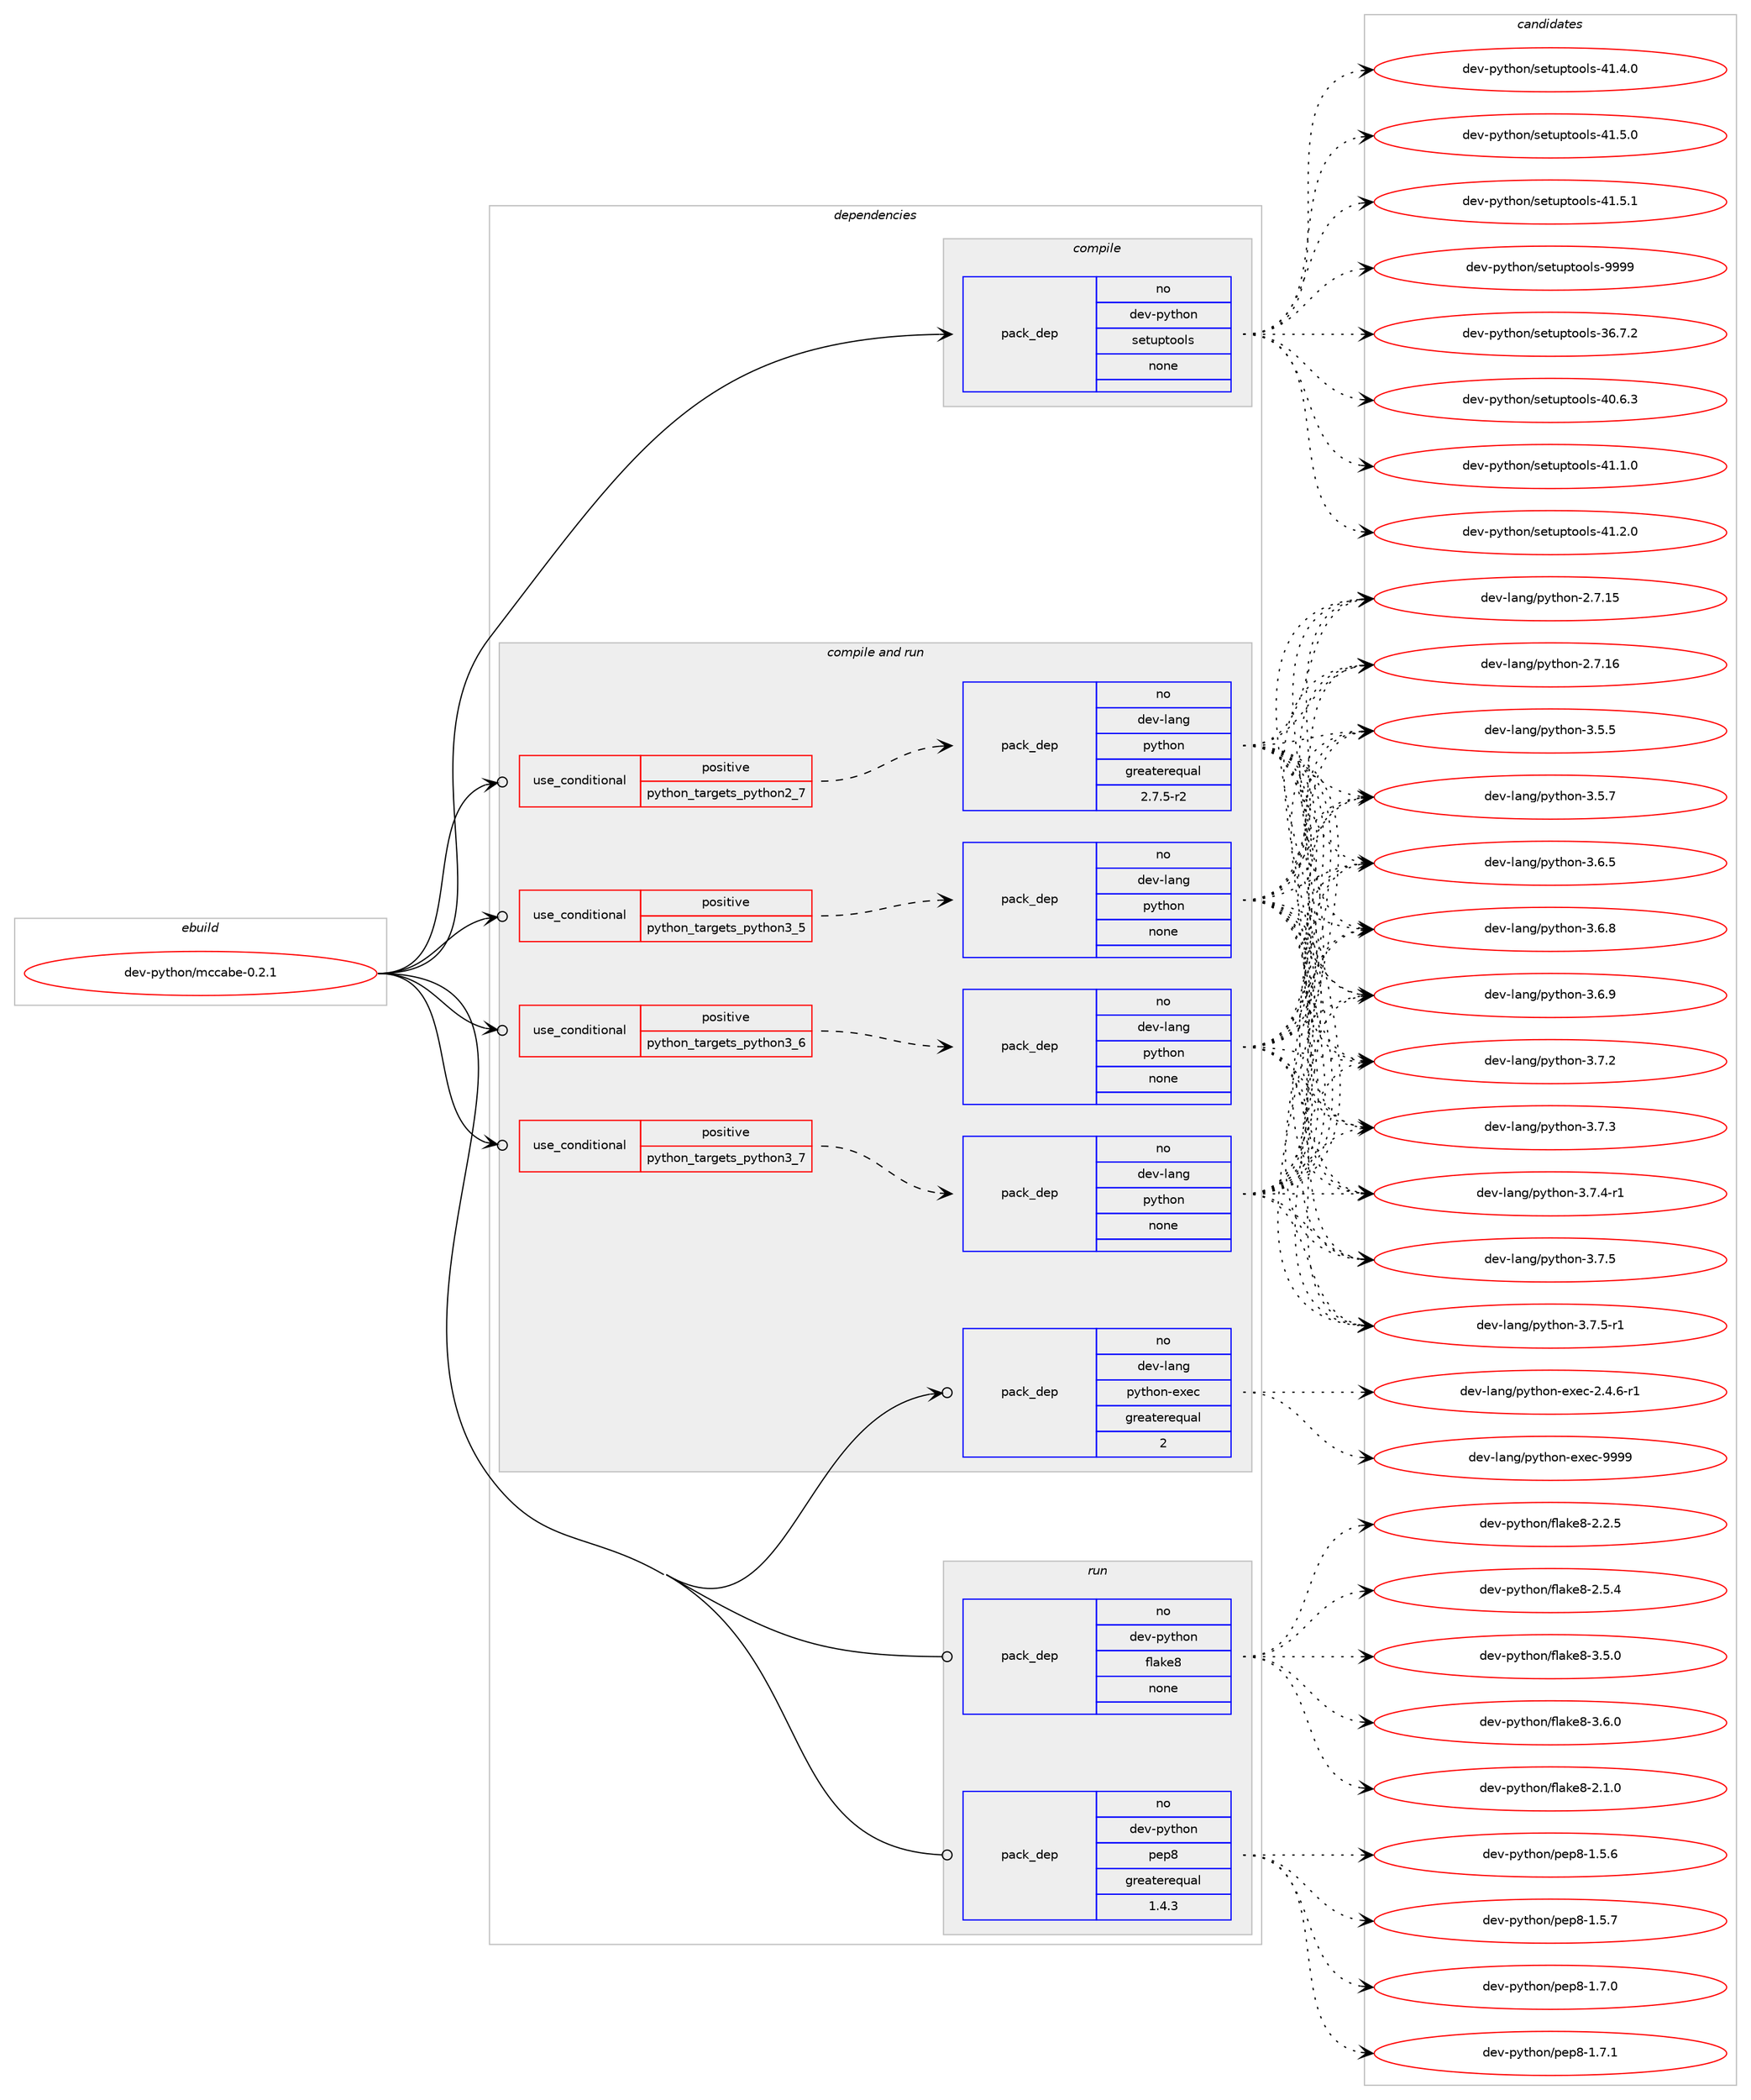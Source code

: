 digraph prolog {

# *************
# Graph options
# *************

newrank=true;
concentrate=true;
compound=true;
graph [rankdir=LR,fontname=Helvetica,fontsize=10,ranksep=1.5];#, ranksep=2.5, nodesep=0.2];
edge  [arrowhead=vee];
node  [fontname=Helvetica,fontsize=10];

# **********
# The ebuild
# **********

subgraph cluster_leftcol {
color=gray;
rank=same;
label=<<i>ebuild</i>>;
id [label="dev-python/mccabe-0.2.1", color=red, width=4, href="../dev-python/mccabe-0.2.1.svg"];
}

# ****************
# The dependencies
# ****************

subgraph cluster_midcol {
color=gray;
label=<<i>dependencies</i>>;
subgraph cluster_compile {
fillcolor="#eeeeee";
style=filled;
label=<<i>compile</i>>;
subgraph pack460115 {
dependency614350 [label=<<TABLE BORDER="0" CELLBORDER="1" CELLSPACING="0" CELLPADDING="4" WIDTH="220"><TR><TD ROWSPAN="6" CELLPADDING="30">pack_dep</TD></TR><TR><TD WIDTH="110">no</TD></TR><TR><TD>dev-python</TD></TR><TR><TD>setuptools</TD></TR><TR><TD>none</TD></TR><TR><TD></TD></TR></TABLE>>, shape=none, color=blue];
}
id:e -> dependency614350:w [weight=20,style="solid",arrowhead="vee"];
}
subgraph cluster_compileandrun {
fillcolor="#eeeeee";
style=filled;
label=<<i>compile and run</i>>;
subgraph cond142430 {
dependency614351 [label=<<TABLE BORDER="0" CELLBORDER="1" CELLSPACING="0" CELLPADDING="4"><TR><TD ROWSPAN="3" CELLPADDING="10">use_conditional</TD></TR><TR><TD>positive</TD></TR><TR><TD>python_targets_python2_7</TD></TR></TABLE>>, shape=none, color=red];
subgraph pack460116 {
dependency614352 [label=<<TABLE BORDER="0" CELLBORDER="1" CELLSPACING="0" CELLPADDING="4" WIDTH="220"><TR><TD ROWSPAN="6" CELLPADDING="30">pack_dep</TD></TR><TR><TD WIDTH="110">no</TD></TR><TR><TD>dev-lang</TD></TR><TR><TD>python</TD></TR><TR><TD>greaterequal</TD></TR><TR><TD>2.7.5-r2</TD></TR></TABLE>>, shape=none, color=blue];
}
dependency614351:e -> dependency614352:w [weight=20,style="dashed",arrowhead="vee"];
}
id:e -> dependency614351:w [weight=20,style="solid",arrowhead="odotvee"];
subgraph cond142431 {
dependency614353 [label=<<TABLE BORDER="0" CELLBORDER="1" CELLSPACING="0" CELLPADDING="4"><TR><TD ROWSPAN="3" CELLPADDING="10">use_conditional</TD></TR><TR><TD>positive</TD></TR><TR><TD>python_targets_python3_5</TD></TR></TABLE>>, shape=none, color=red];
subgraph pack460117 {
dependency614354 [label=<<TABLE BORDER="0" CELLBORDER="1" CELLSPACING="0" CELLPADDING="4" WIDTH="220"><TR><TD ROWSPAN="6" CELLPADDING="30">pack_dep</TD></TR><TR><TD WIDTH="110">no</TD></TR><TR><TD>dev-lang</TD></TR><TR><TD>python</TD></TR><TR><TD>none</TD></TR><TR><TD></TD></TR></TABLE>>, shape=none, color=blue];
}
dependency614353:e -> dependency614354:w [weight=20,style="dashed",arrowhead="vee"];
}
id:e -> dependency614353:w [weight=20,style="solid",arrowhead="odotvee"];
subgraph cond142432 {
dependency614355 [label=<<TABLE BORDER="0" CELLBORDER="1" CELLSPACING="0" CELLPADDING="4"><TR><TD ROWSPAN="3" CELLPADDING="10">use_conditional</TD></TR><TR><TD>positive</TD></TR><TR><TD>python_targets_python3_6</TD></TR></TABLE>>, shape=none, color=red];
subgraph pack460118 {
dependency614356 [label=<<TABLE BORDER="0" CELLBORDER="1" CELLSPACING="0" CELLPADDING="4" WIDTH="220"><TR><TD ROWSPAN="6" CELLPADDING="30">pack_dep</TD></TR><TR><TD WIDTH="110">no</TD></TR><TR><TD>dev-lang</TD></TR><TR><TD>python</TD></TR><TR><TD>none</TD></TR><TR><TD></TD></TR></TABLE>>, shape=none, color=blue];
}
dependency614355:e -> dependency614356:w [weight=20,style="dashed",arrowhead="vee"];
}
id:e -> dependency614355:w [weight=20,style="solid",arrowhead="odotvee"];
subgraph cond142433 {
dependency614357 [label=<<TABLE BORDER="0" CELLBORDER="1" CELLSPACING="0" CELLPADDING="4"><TR><TD ROWSPAN="3" CELLPADDING="10">use_conditional</TD></TR><TR><TD>positive</TD></TR><TR><TD>python_targets_python3_7</TD></TR></TABLE>>, shape=none, color=red];
subgraph pack460119 {
dependency614358 [label=<<TABLE BORDER="0" CELLBORDER="1" CELLSPACING="0" CELLPADDING="4" WIDTH="220"><TR><TD ROWSPAN="6" CELLPADDING="30">pack_dep</TD></TR><TR><TD WIDTH="110">no</TD></TR><TR><TD>dev-lang</TD></TR><TR><TD>python</TD></TR><TR><TD>none</TD></TR><TR><TD></TD></TR></TABLE>>, shape=none, color=blue];
}
dependency614357:e -> dependency614358:w [weight=20,style="dashed",arrowhead="vee"];
}
id:e -> dependency614357:w [weight=20,style="solid",arrowhead="odotvee"];
subgraph pack460120 {
dependency614359 [label=<<TABLE BORDER="0" CELLBORDER="1" CELLSPACING="0" CELLPADDING="4" WIDTH="220"><TR><TD ROWSPAN="6" CELLPADDING="30">pack_dep</TD></TR><TR><TD WIDTH="110">no</TD></TR><TR><TD>dev-lang</TD></TR><TR><TD>python-exec</TD></TR><TR><TD>greaterequal</TD></TR><TR><TD>2</TD></TR></TABLE>>, shape=none, color=blue];
}
id:e -> dependency614359:w [weight=20,style="solid",arrowhead="odotvee"];
}
subgraph cluster_run {
fillcolor="#eeeeee";
style=filled;
label=<<i>run</i>>;
subgraph pack460121 {
dependency614360 [label=<<TABLE BORDER="0" CELLBORDER="1" CELLSPACING="0" CELLPADDING="4" WIDTH="220"><TR><TD ROWSPAN="6" CELLPADDING="30">pack_dep</TD></TR><TR><TD WIDTH="110">no</TD></TR><TR><TD>dev-python</TD></TR><TR><TD>flake8</TD></TR><TR><TD>none</TD></TR><TR><TD></TD></TR></TABLE>>, shape=none, color=blue];
}
id:e -> dependency614360:w [weight=20,style="solid",arrowhead="odot"];
subgraph pack460122 {
dependency614361 [label=<<TABLE BORDER="0" CELLBORDER="1" CELLSPACING="0" CELLPADDING="4" WIDTH="220"><TR><TD ROWSPAN="6" CELLPADDING="30">pack_dep</TD></TR><TR><TD WIDTH="110">no</TD></TR><TR><TD>dev-python</TD></TR><TR><TD>pep8</TD></TR><TR><TD>greaterequal</TD></TR><TR><TD>1.4.3</TD></TR></TABLE>>, shape=none, color=blue];
}
id:e -> dependency614361:w [weight=20,style="solid",arrowhead="odot"];
}
}

# **************
# The candidates
# **************

subgraph cluster_choices {
rank=same;
color=gray;
label=<<i>candidates</i>>;

subgraph choice460115 {
color=black;
nodesep=1;
choice100101118451121211161041111104711510111611711211611111110811545515446554650 [label="dev-python/setuptools-36.7.2", color=red, width=4,href="../dev-python/setuptools-36.7.2.svg"];
choice100101118451121211161041111104711510111611711211611111110811545524846544651 [label="dev-python/setuptools-40.6.3", color=red, width=4,href="../dev-python/setuptools-40.6.3.svg"];
choice100101118451121211161041111104711510111611711211611111110811545524946494648 [label="dev-python/setuptools-41.1.0", color=red, width=4,href="../dev-python/setuptools-41.1.0.svg"];
choice100101118451121211161041111104711510111611711211611111110811545524946504648 [label="dev-python/setuptools-41.2.0", color=red, width=4,href="../dev-python/setuptools-41.2.0.svg"];
choice100101118451121211161041111104711510111611711211611111110811545524946524648 [label="dev-python/setuptools-41.4.0", color=red, width=4,href="../dev-python/setuptools-41.4.0.svg"];
choice100101118451121211161041111104711510111611711211611111110811545524946534648 [label="dev-python/setuptools-41.5.0", color=red, width=4,href="../dev-python/setuptools-41.5.0.svg"];
choice100101118451121211161041111104711510111611711211611111110811545524946534649 [label="dev-python/setuptools-41.5.1", color=red, width=4,href="../dev-python/setuptools-41.5.1.svg"];
choice10010111845112121116104111110471151011161171121161111111081154557575757 [label="dev-python/setuptools-9999", color=red, width=4,href="../dev-python/setuptools-9999.svg"];
dependency614350:e -> choice100101118451121211161041111104711510111611711211611111110811545515446554650:w [style=dotted,weight="100"];
dependency614350:e -> choice100101118451121211161041111104711510111611711211611111110811545524846544651:w [style=dotted,weight="100"];
dependency614350:e -> choice100101118451121211161041111104711510111611711211611111110811545524946494648:w [style=dotted,weight="100"];
dependency614350:e -> choice100101118451121211161041111104711510111611711211611111110811545524946504648:w [style=dotted,weight="100"];
dependency614350:e -> choice100101118451121211161041111104711510111611711211611111110811545524946524648:w [style=dotted,weight="100"];
dependency614350:e -> choice100101118451121211161041111104711510111611711211611111110811545524946534648:w [style=dotted,weight="100"];
dependency614350:e -> choice100101118451121211161041111104711510111611711211611111110811545524946534649:w [style=dotted,weight="100"];
dependency614350:e -> choice10010111845112121116104111110471151011161171121161111111081154557575757:w [style=dotted,weight="100"];
}
subgraph choice460116 {
color=black;
nodesep=1;
choice10010111845108971101034711212111610411111045504655464953 [label="dev-lang/python-2.7.15", color=red, width=4,href="../dev-lang/python-2.7.15.svg"];
choice10010111845108971101034711212111610411111045504655464954 [label="dev-lang/python-2.7.16", color=red, width=4,href="../dev-lang/python-2.7.16.svg"];
choice100101118451089711010347112121116104111110455146534653 [label="dev-lang/python-3.5.5", color=red, width=4,href="../dev-lang/python-3.5.5.svg"];
choice100101118451089711010347112121116104111110455146534655 [label="dev-lang/python-3.5.7", color=red, width=4,href="../dev-lang/python-3.5.7.svg"];
choice100101118451089711010347112121116104111110455146544653 [label="dev-lang/python-3.6.5", color=red, width=4,href="../dev-lang/python-3.6.5.svg"];
choice100101118451089711010347112121116104111110455146544656 [label="dev-lang/python-3.6.8", color=red, width=4,href="../dev-lang/python-3.6.8.svg"];
choice100101118451089711010347112121116104111110455146544657 [label="dev-lang/python-3.6.9", color=red, width=4,href="../dev-lang/python-3.6.9.svg"];
choice100101118451089711010347112121116104111110455146554650 [label="dev-lang/python-3.7.2", color=red, width=4,href="../dev-lang/python-3.7.2.svg"];
choice100101118451089711010347112121116104111110455146554651 [label="dev-lang/python-3.7.3", color=red, width=4,href="../dev-lang/python-3.7.3.svg"];
choice1001011184510897110103471121211161041111104551465546524511449 [label="dev-lang/python-3.7.4-r1", color=red, width=4,href="../dev-lang/python-3.7.4-r1.svg"];
choice100101118451089711010347112121116104111110455146554653 [label="dev-lang/python-3.7.5", color=red, width=4,href="../dev-lang/python-3.7.5.svg"];
choice1001011184510897110103471121211161041111104551465546534511449 [label="dev-lang/python-3.7.5-r1", color=red, width=4,href="../dev-lang/python-3.7.5-r1.svg"];
dependency614352:e -> choice10010111845108971101034711212111610411111045504655464953:w [style=dotted,weight="100"];
dependency614352:e -> choice10010111845108971101034711212111610411111045504655464954:w [style=dotted,weight="100"];
dependency614352:e -> choice100101118451089711010347112121116104111110455146534653:w [style=dotted,weight="100"];
dependency614352:e -> choice100101118451089711010347112121116104111110455146534655:w [style=dotted,weight="100"];
dependency614352:e -> choice100101118451089711010347112121116104111110455146544653:w [style=dotted,weight="100"];
dependency614352:e -> choice100101118451089711010347112121116104111110455146544656:w [style=dotted,weight="100"];
dependency614352:e -> choice100101118451089711010347112121116104111110455146544657:w [style=dotted,weight="100"];
dependency614352:e -> choice100101118451089711010347112121116104111110455146554650:w [style=dotted,weight="100"];
dependency614352:e -> choice100101118451089711010347112121116104111110455146554651:w [style=dotted,weight="100"];
dependency614352:e -> choice1001011184510897110103471121211161041111104551465546524511449:w [style=dotted,weight="100"];
dependency614352:e -> choice100101118451089711010347112121116104111110455146554653:w [style=dotted,weight="100"];
dependency614352:e -> choice1001011184510897110103471121211161041111104551465546534511449:w [style=dotted,weight="100"];
}
subgraph choice460117 {
color=black;
nodesep=1;
choice10010111845108971101034711212111610411111045504655464953 [label="dev-lang/python-2.7.15", color=red, width=4,href="../dev-lang/python-2.7.15.svg"];
choice10010111845108971101034711212111610411111045504655464954 [label="dev-lang/python-2.7.16", color=red, width=4,href="../dev-lang/python-2.7.16.svg"];
choice100101118451089711010347112121116104111110455146534653 [label="dev-lang/python-3.5.5", color=red, width=4,href="../dev-lang/python-3.5.5.svg"];
choice100101118451089711010347112121116104111110455146534655 [label="dev-lang/python-3.5.7", color=red, width=4,href="../dev-lang/python-3.5.7.svg"];
choice100101118451089711010347112121116104111110455146544653 [label="dev-lang/python-3.6.5", color=red, width=4,href="../dev-lang/python-3.6.5.svg"];
choice100101118451089711010347112121116104111110455146544656 [label="dev-lang/python-3.6.8", color=red, width=4,href="../dev-lang/python-3.6.8.svg"];
choice100101118451089711010347112121116104111110455146544657 [label="dev-lang/python-3.6.9", color=red, width=4,href="../dev-lang/python-3.6.9.svg"];
choice100101118451089711010347112121116104111110455146554650 [label="dev-lang/python-3.7.2", color=red, width=4,href="../dev-lang/python-3.7.2.svg"];
choice100101118451089711010347112121116104111110455146554651 [label="dev-lang/python-3.7.3", color=red, width=4,href="../dev-lang/python-3.7.3.svg"];
choice1001011184510897110103471121211161041111104551465546524511449 [label="dev-lang/python-3.7.4-r1", color=red, width=4,href="../dev-lang/python-3.7.4-r1.svg"];
choice100101118451089711010347112121116104111110455146554653 [label="dev-lang/python-3.7.5", color=red, width=4,href="../dev-lang/python-3.7.5.svg"];
choice1001011184510897110103471121211161041111104551465546534511449 [label="dev-lang/python-3.7.5-r1", color=red, width=4,href="../dev-lang/python-3.7.5-r1.svg"];
dependency614354:e -> choice10010111845108971101034711212111610411111045504655464953:w [style=dotted,weight="100"];
dependency614354:e -> choice10010111845108971101034711212111610411111045504655464954:w [style=dotted,weight="100"];
dependency614354:e -> choice100101118451089711010347112121116104111110455146534653:w [style=dotted,weight="100"];
dependency614354:e -> choice100101118451089711010347112121116104111110455146534655:w [style=dotted,weight="100"];
dependency614354:e -> choice100101118451089711010347112121116104111110455146544653:w [style=dotted,weight="100"];
dependency614354:e -> choice100101118451089711010347112121116104111110455146544656:w [style=dotted,weight="100"];
dependency614354:e -> choice100101118451089711010347112121116104111110455146544657:w [style=dotted,weight="100"];
dependency614354:e -> choice100101118451089711010347112121116104111110455146554650:w [style=dotted,weight="100"];
dependency614354:e -> choice100101118451089711010347112121116104111110455146554651:w [style=dotted,weight="100"];
dependency614354:e -> choice1001011184510897110103471121211161041111104551465546524511449:w [style=dotted,weight="100"];
dependency614354:e -> choice100101118451089711010347112121116104111110455146554653:w [style=dotted,weight="100"];
dependency614354:e -> choice1001011184510897110103471121211161041111104551465546534511449:w [style=dotted,weight="100"];
}
subgraph choice460118 {
color=black;
nodesep=1;
choice10010111845108971101034711212111610411111045504655464953 [label="dev-lang/python-2.7.15", color=red, width=4,href="../dev-lang/python-2.7.15.svg"];
choice10010111845108971101034711212111610411111045504655464954 [label="dev-lang/python-2.7.16", color=red, width=4,href="../dev-lang/python-2.7.16.svg"];
choice100101118451089711010347112121116104111110455146534653 [label="dev-lang/python-3.5.5", color=red, width=4,href="../dev-lang/python-3.5.5.svg"];
choice100101118451089711010347112121116104111110455146534655 [label="dev-lang/python-3.5.7", color=red, width=4,href="../dev-lang/python-3.5.7.svg"];
choice100101118451089711010347112121116104111110455146544653 [label="dev-lang/python-3.6.5", color=red, width=4,href="../dev-lang/python-3.6.5.svg"];
choice100101118451089711010347112121116104111110455146544656 [label="dev-lang/python-3.6.8", color=red, width=4,href="../dev-lang/python-3.6.8.svg"];
choice100101118451089711010347112121116104111110455146544657 [label="dev-lang/python-3.6.9", color=red, width=4,href="../dev-lang/python-3.6.9.svg"];
choice100101118451089711010347112121116104111110455146554650 [label="dev-lang/python-3.7.2", color=red, width=4,href="../dev-lang/python-3.7.2.svg"];
choice100101118451089711010347112121116104111110455146554651 [label="dev-lang/python-3.7.3", color=red, width=4,href="../dev-lang/python-3.7.3.svg"];
choice1001011184510897110103471121211161041111104551465546524511449 [label="dev-lang/python-3.7.4-r1", color=red, width=4,href="../dev-lang/python-3.7.4-r1.svg"];
choice100101118451089711010347112121116104111110455146554653 [label="dev-lang/python-3.7.5", color=red, width=4,href="../dev-lang/python-3.7.5.svg"];
choice1001011184510897110103471121211161041111104551465546534511449 [label="dev-lang/python-3.7.5-r1", color=red, width=4,href="../dev-lang/python-3.7.5-r1.svg"];
dependency614356:e -> choice10010111845108971101034711212111610411111045504655464953:w [style=dotted,weight="100"];
dependency614356:e -> choice10010111845108971101034711212111610411111045504655464954:w [style=dotted,weight="100"];
dependency614356:e -> choice100101118451089711010347112121116104111110455146534653:w [style=dotted,weight="100"];
dependency614356:e -> choice100101118451089711010347112121116104111110455146534655:w [style=dotted,weight="100"];
dependency614356:e -> choice100101118451089711010347112121116104111110455146544653:w [style=dotted,weight="100"];
dependency614356:e -> choice100101118451089711010347112121116104111110455146544656:w [style=dotted,weight="100"];
dependency614356:e -> choice100101118451089711010347112121116104111110455146544657:w [style=dotted,weight="100"];
dependency614356:e -> choice100101118451089711010347112121116104111110455146554650:w [style=dotted,weight="100"];
dependency614356:e -> choice100101118451089711010347112121116104111110455146554651:w [style=dotted,weight="100"];
dependency614356:e -> choice1001011184510897110103471121211161041111104551465546524511449:w [style=dotted,weight="100"];
dependency614356:e -> choice100101118451089711010347112121116104111110455146554653:w [style=dotted,weight="100"];
dependency614356:e -> choice1001011184510897110103471121211161041111104551465546534511449:w [style=dotted,weight="100"];
}
subgraph choice460119 {
color=black;
nodesep=1;
choice10010111845108971101034711212111610411111045504655464953 [label="dev-lang/python-2.7.15", color=red, width=4,href="../dev-lang/python-2.7.15.svg"];
choice10010111845108971101034711212111610411111045504655464954 [label="dev-lang/python-2.7.16", color=red, width=4,href="../dev-lang/python-2.7.16.svg"];
choice100101118451089711010347112121116104111110455146534653 [label="dev-lang/python-3.5.5", color=red, width=4,href="../dev-lang/python-3.5.5.svg"];
choice100101118451089711010347112121116104111110455146534655 [label="dev-lang/python-3.5.7", color=red, width=4,href="../dev-lang/python-3.5.7.svg"];
choice100101118451089711010347112121116104111110455146544653 [label="dev-lang/python-3.6.5", color=red, width=4,href="../dev-lang/python-3.6.5.svg"];
choice100101118451089711010347112121116104111110455146544656 [label="dev-lang/python-3.6.8", color=red, width=4,href="../dev-lang/python-3.6.8.svg"];
choice100101118451089711010347112121116104111110455146544657 [label="dev-lang/python-3.6.9", color=red, width=4,href="../dev-lang/python-3.6.9.svg"];
choice100101118451089711010347112121116104111110455146554650 [label="dev-lang/python-3.7.2", color=red, width=4,href="../dev-lang/python-3.7.2.svg"];
choice100101118451089711010347112121116104111110455146554651 [label="dev-lang/python-3.7.3", color=red, width=4,href="../dev-lang/python-3.7.3.svg"];
choice1001011184510897110103471121211161041111104551465546524511449 [label="dev-lang/python-3.7.4-r1", color=red, width=4,href="../dev-lang/python-3.7.4-r1.svg"];
choice100101118451089711010347112121116104111110455146554653 [label="dev-lang/python-3.7.5", color=red, width=4,href="../dev-lang/python-3.7.5.svg"];
choice1001011184510897110103471121211161041111104551465546534511449 [label="dev-lang/python-3.7.5-r1", color=red, width=4,href="../dev-lang/python-3.7.5-r1.svg"];
dependency614358:e -> choice10010111845108971101034711212111610411111045504655464953:w [style=dotted,weight="100"];
dependency614358:e -> choice10010111845108971101034711212111610411111045504655464954:w [style=dotted,weight="100"];
dependency614358:e -> choice100101118451089711010347112121116104111110455146534653:w [style=dotted,weight="100"];
dependency614358:e -> choice100101118451089711010347112121116104111110455146534655:w [style=dotted,weight="100"];
dependency614358:e -> choice100101118451089711010347112121116104111110455146544653:w [style=dotted,weight="100"];
dependency614358:e -> choice100101118451089711010347112121116104111110455146544656:w [style=dotted,weight="100"];
dependency614358:e -> choice100101118451089711010347112121116104111110455146544657:w [style=dotted,weight="100"];
dependency614358:e -> choice100101118451089711010347112121116104111110455146554650:w [style=dotted,weight="100"];
dependency614358:e -> choice100101118451089711010347112121116104111110455146554651:w [style=dotted,weight="100"];
dependency614358:e -> choice1001011184510897110103471121211161041111104551465546524511449:w [style=dotted,weight="100"];
dependency614358:e -> choice100101118451089711010347112121116104111110455146554653:w [style=dotted,weight="100"];
dependency614358:e -> choice1001011184510897110103471121211161041111104551465546534511449:w [style=dotted,weight="100"];
}
subgraph choice460120 {
color=black;
nodesep=1;
choice10010111845108971101034711212111610411111045101120101994550465246544511449 [label="dev-lang/python-exec-2.4.6-r1", color=red, width=4,href="../dev-lang/python-exec-2.4.6-r1.svg"];
choice10010111845108971101034711212111610411111045101120101994557575757 [label="dev-lang/python-exec-9999", color=red, width=4,href="../dev-lang/python-exec-9999.svg"];
dependency614359:e -> choice10010111845108971101034711212111610411111045101120101994550465246544511449:w [style=dotted,weight="100"];
dependency614359:e -> choice10010111845108971101034711212111610411111045101120101994557575757:w [style=dotted,weight="100"];
}
subgraph choice460121 {
color=black;
nodesep=1;
choice10010111845112121116104111110471021089710710156455046494648 [label="dev-python/flake8-2.1.0", color=red, width=4,href="../dev-python/flake8-2.1.0.svg"];
choice10010111845112121116104111110471021089710710156455046504653 [label="dev-python/flake8-2.2.5", color=red, width=4,href="../dev-python/flake8-2.2.5.svg"];
choice10010111845112121116104111110471021089710710156455046534652 [label="dev-python/flake8-2.5.4", color=red, width=4,href="../dev-python/flake8-2.5.4.svg"];
choice10010111845112121116104111110471021089710710156455146534648 [label="dev-python/flake8-3.5.0", color=red, width=4,href="../dev-python/flake8-3.5.0.svg"];
choice10010111845112121116104111110471021089710710156455146544648 [label="dev-python/flake8-3.6.0", color=red, width=4,href="../dev-python/flake8-3.6.0.svg"];
dependency614360:e -> choice10010111845112121116104111110471021089710710156455046494648:w [style=dotted,weight="100"];
dependency614360:e -> choice10010111845112121116104111110471021089710710156455046504653:w [style=dotted,weight="100"];
dependency614360:e -> choice10010111845112121116104111110471021089710710156455046534652:w [style=dotted,weight="100"];
dependency614360:e -> choice10010111845112121116104111110471021089710710156455146534648:w [style=dotted,weight="100"];
dependency614360:e -> choice10010111845112121116104111110471021089710710156455146544648:w [style=dotted,weight="100"];
}
subgraph choice460122 {
color=black;
nodesep=1;
choice100101118451121211161041111104711210111256454946534654 [label="dev-python/pep8-1.5.6", color=red, width=4,href="../dev-python/pep8-1.5.6.svg"];
choice100101118451121211161041111104711210111256454946534655 [label="dev-python/pep8-1.5.7", color=red, width=4,href="../dev-python/pep8-1.5.7.svg"];
choice100101118451121211161041111104711210111256454946554648 [label="dev-python/pep8-1.7.0", color=red, width=4,href="../dev-python/pep8-1.7.0.svg"];
choice100101118451121211161041111104711210111256454946554649 [label="dev-python/pep8-1.7.1", color=red, width=4,href="../dev-python/pep8-1.7.1.svg"];
dependency614361:e -> choice100101118451121211161041111104711210111256454946534654:w [style=dotted,weight="100"];
dependency614361:e -> choice100101118451121211161041111104711210111256454946534655:w [style=dotted,weight="100"];
dependency614361:e -> choice100101118451121211161041111104711210111256454946554648:w [style=dotted,weight="100"];
dependency614361:e -> choice100101118451121211161041111104711210111256454946554649:w [style=dotted,weight="100"];
}
}

}
